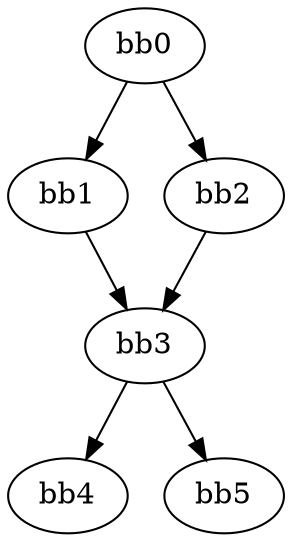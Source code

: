 digraph {
    0 [ label = "bb0\l" ]
    1 [ label = "bb1\l" ]
    2 [ label = "bb2\l" ]
    3 [ label = "bb3\l" ]
    4 [ label = "bb4\l" ]
    5 [ label = "bb5\l" ]
    0 -> 1 [ ]
    0 -> 2 [ ]
    1 -> 3 [ ]
    2 -> 3 [ ]
    3 -> 4 [ ]
    3 -> 5 [ ]
}

